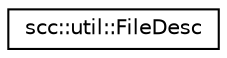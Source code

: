 digraph "Graphical Class Hierarchy"
{
 // LATEX_PDF_SIZE
  edge [fontname="Helvetica",fontsize="10",labelfontname="Helvetica",labelfontsize="10"];
  node [fontname="Helvetica",fontsize="10",shape=record];
  rankdir="LR";
  Node0 [label="scc::util::FileDesc",height=0.2,width=0.4,color="black", fillcolor="white", style="filled",URL="$dc/da2/classscc_1_1util_1_1FileDesc.html",tooltip="File descriptor."];
}
